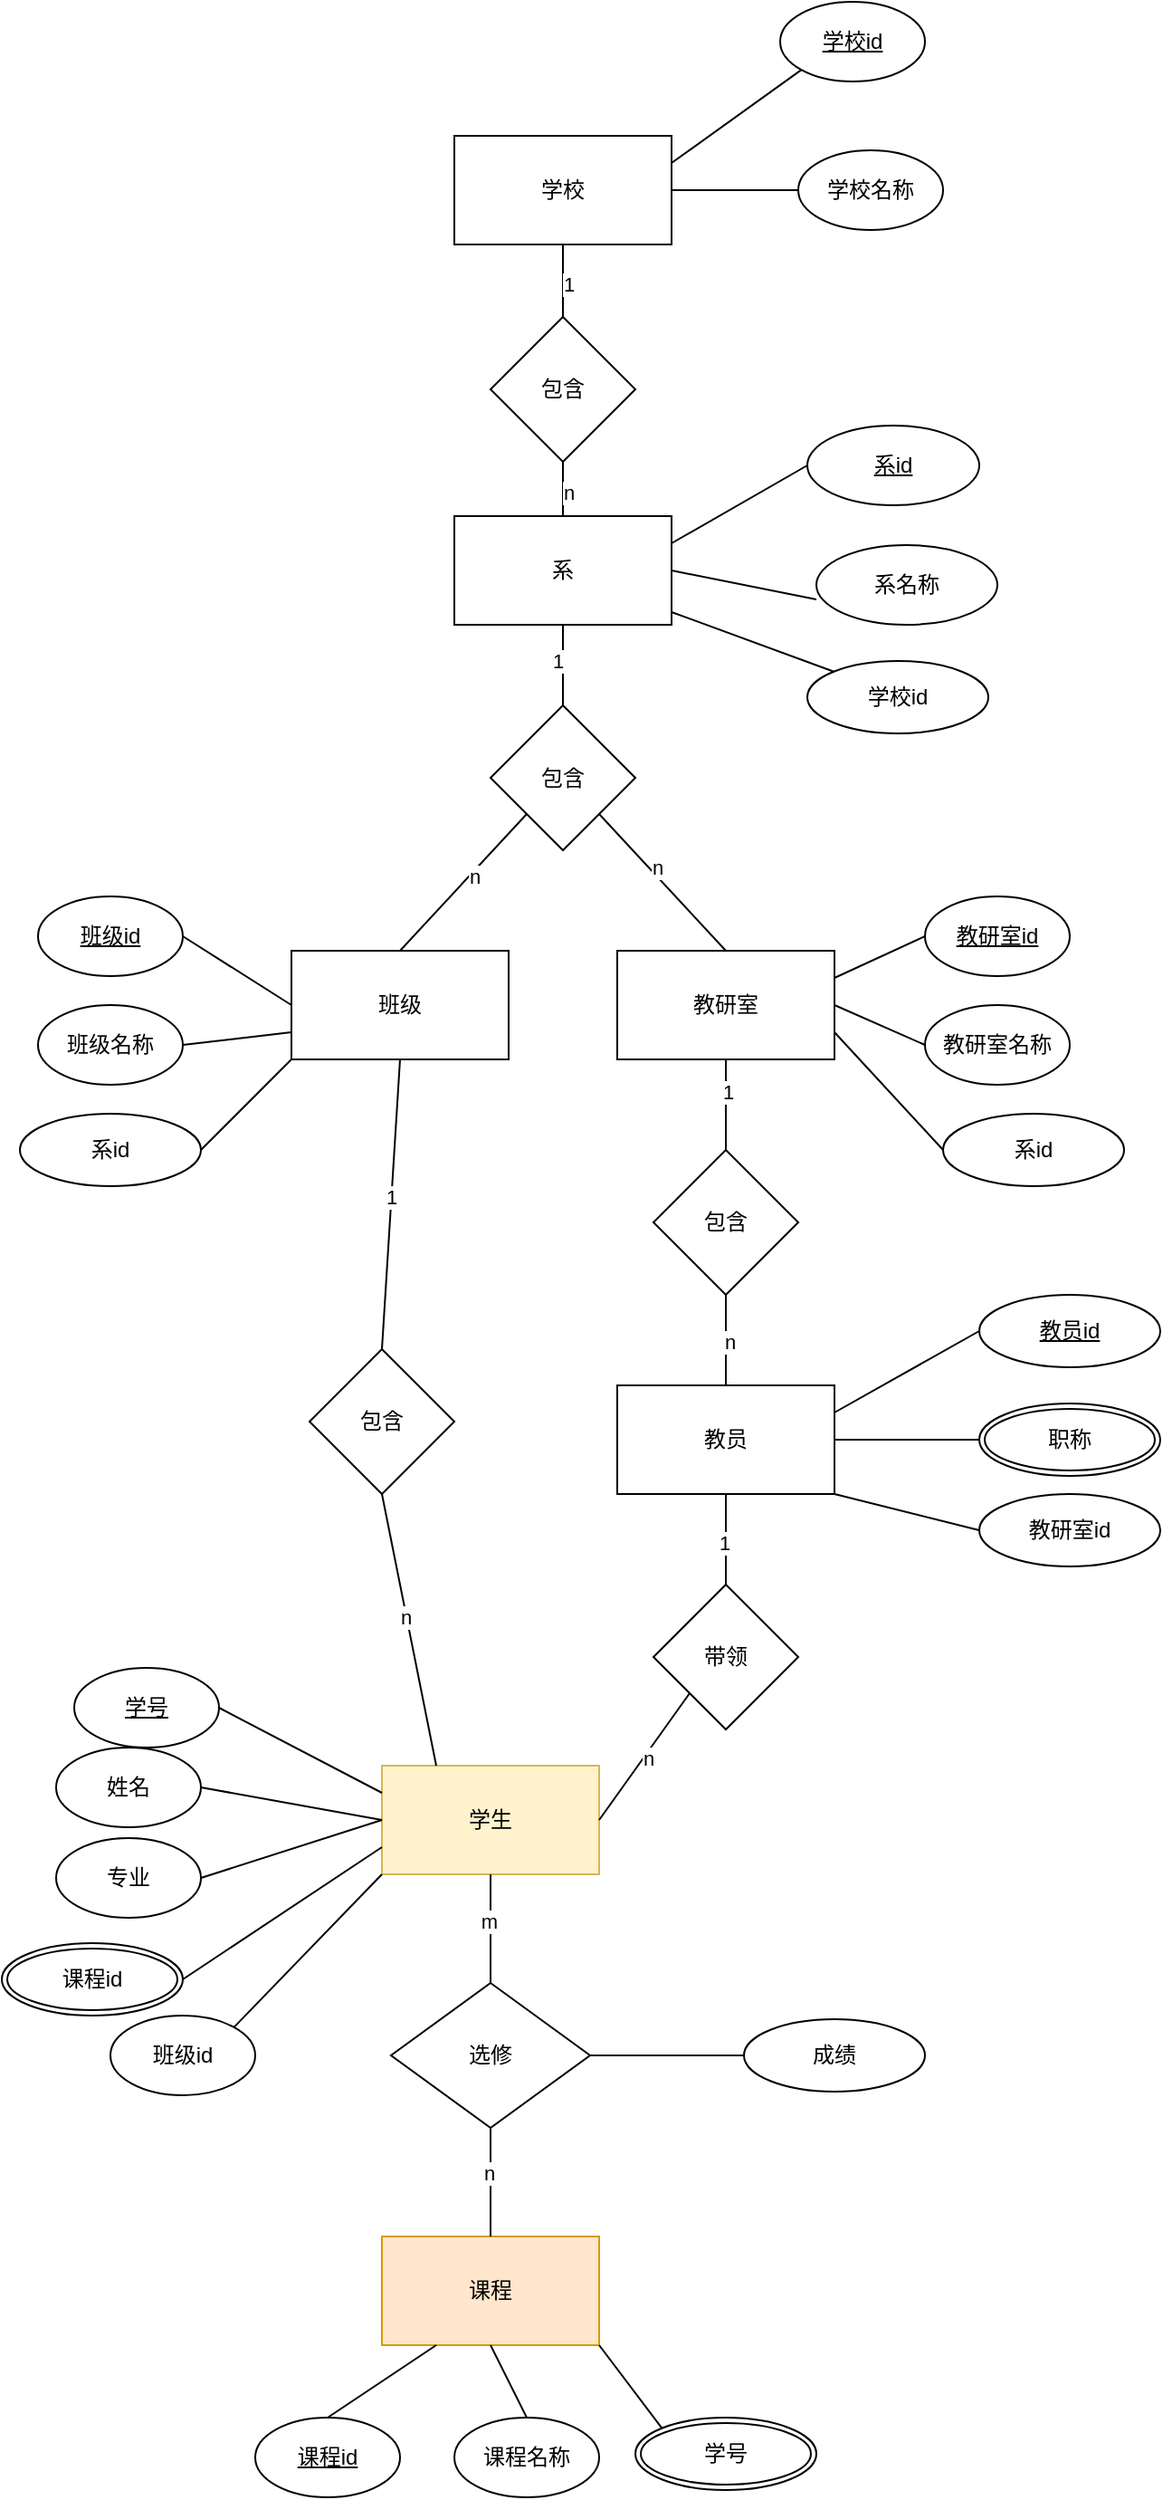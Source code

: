 <mxfile version="24.7.13">
  <diagram name="第 1 页" id="sECeABrqPzlm_Rx-wtIc">
    <mxGraphModel dx="1781" dy="1674" grid="1" gridSize="10" guides="1" tooltips="1" connect="1" arrows="1" fold="1" page="1" pageScale="1" pageWidth="827" pageHeight="1169" math="0" shadow="0">
      <root>
        <mxCell id="0" />
        <mxCell id="1" parent="0" />
        <mxCell id="IMBD8sZkuqatLbq9cF6B-1" value="课程" style="rounded=0;whiteSpace=wrap;html=1;fillColor=#ffe6cc;strokeColor=#d79b00;" vertex="1" parent="1">
          <mxGeometry x="-100" y="650" width="120" height="60" as="geometry" />
        </mxCell>
        <mxCell id="IMBD8sZkuqatLbq9cF6B-2" value="学生" style="rounded=0;whiteSpace=wrap;html=1;fillColor=#fff2cc;strokeColor=#d6b656;" vertex="1" parent="1">
          <mxGeometry x="-100" y="390" width="120" height="60" as="geometry" />
        </mxCell>
        <mxCell id="IMBD8sZkuqatLbq9cF6B-3" value="选修" style="rhombus;whiteSpace=wrap;html=1;" vertex="1" parent="1">
          <mxGeometry x="-95" y="510" width="110" height="80" as="geometry" />
        </mxCell>
        <mxCell id="IMBD8sZkuqatLbq9cF6B-9" value="" style="endArrow=none;html=1;rounded=0;entryX=0;entryY=0.5;entryDx=0;entryDy=0;exitX=1;exitY=0.5;exitDx=0;exitDy=0;" edge="1" parent="1" source="IMBD8sZkuqatLbq9cF6B-3" target="IMBD8sZkuqatLbq9cF6B-126">
          <mxGeometry width="50" height="50" relative="1" as="geometry">
            <mxPoint x="-270" y="320" as="sourcePoint" />
            <mxPoint x="135" y="550" as="targetPoint" />
          </mxGeometry>
        </mxCell>
        <mxCell id="IMBD8sZkuqatLbq9cF6B-10" value="学校" style="rounded=0;whiteSpace=wrap;html=1;" vertex="1" parent="1">
          <mxGeometry x="-60" y="-510" width="120" height="60" as="geometry" />
        </mxCell>
        <mxCell id="IMBD8sZkuqatLbq9cF6B-33" value="班级" style="rounded=0;whiteSpace=wrap;html=1;" vertex="1" parent="1">
          <mxGeometry x="-150" y="-60" width="120" height="60" as="geometry" />
        </mxCell>
        <mxCell id="IMBD8sZkuqatLbq9cF6B-34" value="教研室" style="rounded=0;whiteSpace=wrap;html=1;" vertex="1" parent="1">
          <mxGeometry x="30" y="-60" width="120" height="60" as="geometry" />
        </mxCell>
        <mxCell id="IMBD8sZkuqatLbq9cF6B-35" value="教员" style="rounded=0;whiteSpace=wrap;html=1;" vertex="1" parent="1">
          <mxGeometry x="30" y="180" width="120" height="60" as="geometry" />
        </mxCell>
        <mxCell id="IMBD8sZkuqatLbq9cF6B-36" value="系" style="rounded=0;whiteSpace=wrap;html=1;" vertex="1" parent="1">
          <mxGeometry x="-60" y="-300" width="120" height="60" as="geometry" />
        </mxCell>
        <mxCell id="IMBD8sZkuqatLbq9cF6B-37" value="包含" style="rhombus;whiteSpace=wrap;html=1;" vertex="1" parent="1">
          <mxGeometry x="-40" y="-195.5" width="80" height="80" as="geometry" />
        </mxCell>
        <mxCell id="IMBD8sZkuqatLbq9cF6B-38" value="" style="endArrow=none;html=1;rounded=0;entryX=0.5;entryY=1;entryDx=0;entryDy=0;exitX=0.5;exitY=0;exitDx=0;exitDy=0;" edge="1" parent="1" source="IMBD8sZkuqatLbq9cF6B-37" target="IMBD8sZkuqatLbq9cF6B-36">
          <mxGeometry width="50" height="50" relative="1" as="geometry">
            <mxPoint x="-100" y="-170" as="sourcePoint" />
            <mxPoint y="-220" as="targetPoint" />
          </mxGeometry>
        </mxCell>
        <mxCell id="IMBD8sZkuqatLbq9cF6B-39" value="1" style="edgeLabel;html=1;align=center;verticalAlign=middle;resizable=0;points=[];" vertex="1" connectable="0" parent="IMBD8sZkuqatLbq9cF6B-38">
          <mxGeometry x="0.146" y="3" relative="1" as="geometry">
            <mxPoint y="1" as="offset" />
          </mxGeometry>
        </mxCell>
        <mxCell id="IMBD8sZkuqatLbq9cF6B-40" value="" style="endArrow=none;html=1;rounded=0;entryX=0;entryY=1;entryDx=0;entryDy=0;exitX=0.5;exitY=0;exitDx=0;exitDy=0;" edge="1" parent="1" source="IMBD8sZkuqatLbq9cF6B-33" target="IMBD8sZkuqatLbq9cF6B-37">
          <mxGeometry width="50" height="50" relative="1" as="geometry">
            <mxPoint x="-160" y="-50" as="sourcePoint" />
            <mxPoint x="-110" y="-100" as="targetPoint" />
          </mxGeometry>
        </mxCell>
        <mxCell id="IMBD8sZkuqatLbq9cF6B-41" value="n" style="edgeLabel;html=1;align=center;verticalAlign=middle;resizable=0;points=[];" vertex="1" connectable="0" parent="IMBD8sZkuqatLbq9cF6B-40">
          <mxGeometry x="0.126" y="-2" relative="1" as="geometry">
            <mxPoint as="offset" />
          </mxGeometry>
        </mxCell>
        <mxCell id="IMBD8sZkuqatLbq9cF6B-42" value="" style="endArrow=none;html=1;rounded=0;entryX=1;entryY=1;entryDx=0;entryDy=0;exitX=0.5;exitY=0;exitDx=0;exitDy=0;" edge="1" parent="1" source="IMBD8sZkuqatLbq9cF6B-34" target="IMBD8sZkuqatLbq9cF6B-37">
          <mxGeometry width="50" height="50" relative="1" as="geometry">
            <mxPoint x="80" y="-80" as="sourcePoint" />
            <mxPoint x="130" y="-130" as="targetPoint" />
          </mxGeometry>
        </mxCell>
        <mxCell id="IMBD8sZkuqatLbq9cF6B-43" value="n" style="edgeLabel;html=1;align=center;verticalAlign=middle;resizable=0;points=[];" vertex="1" connectable="0" parent="IMBD8sZkuqatLbq9cF6B-42">
          <mxGeometry x="0.163" y="-4" relative="1" as="geometry">
            <mxPoint as="offset" />
          </mxGeometry>
        </mxCell>
        <mxCell id="IMBD8sZkuqatLbq9cF6B-44" value="包含" style="rhombus;whiteSpace=wrap;html=1;" vertex="1" parent="1">
          <mxGeometry x="50" y="50" width="80" height="80" as="geometry" />
        </mxCell>
        <mxCell id="IMBD8sZkuqatLbq9cF6B-45" value="" style="endArrow=none;html=1;rounded=0;entryX=0.5;entryY=1;entryDx=0;entryDy=0;exitX=0.5;exitY=0;exitDx=0;exitDy=0;" edge="1" parent="1" source="IMBD8sZkuqatLbq9cF6B-44" target="IMBD8sZkuqatLbq9cF6B-34">
          <mxGeometry width="50" height="50" relative="1" as="geometry">
            <mxPoint x="-30" y="80" as="sourcePoint" />
            <mxPoint x="20" y="30" as="targetPoint" />
          </mxGeometry>
        </mxCell>
        <mxCell id="IMBD8sZkuqatLbq9cF6B-46" value="1" style="edgeLabel;html=1;align=center;verticalAlign=middle;resizable=0;points=[];" vertex="1" connectable="0" parent="IMBD8sZkuqatLbq9cF6B-45">
          <mxGeometry x="0.28" y="-1" relative="1" as="geometry">
            <mxPoint as="offset" />
          </mxGeometry>
        </mxCell>
        <mxCell id="IMBD8sZkuqatLbq9cF6B-47" value="" style="endArrow=none;html=1;rounded=0;entryX=0.5;entryY=1;entryDx=0;entryDy=0;exitX=0.5;exitY=0;exitDx=0;exitDy=0;" edge="1" parent="1" source="IMBD8sZkuqatLbq9cF6B-35" target="IMBD8sZkuqatLbq9cF6B-44">
          <mxGeometry width="50" height="50" relative="1" as="geometry">
            <mxPoint x="-160" y="240" as="sourcePoint" />
            <mxPoint x="-110" y="190" as="targetPoint" />
          </mxGeometry>
        </mxCell>
        <mxCell id="IMBD8sZkuqatLbq9cF6B-48" value="n" style="edgeLabel;html=1;align=center;verticalAlign=middle;resizable=0;points=[];" vertex="1" connectable="0" parent="IMBD8sZkuqatLbq9cF6B-47">
          <mxGeometry x="-0.04" y="-2" relative="1" as="geometry">
            <mxPoint as="offset" />
          </mxGeometry>
        </mxCell>
        <mxCell id="IMBD8sZkuqatLbq9cF6B-49" value="带领" style="rhombus;whiteSpace=wrap;html=1;" vertex="1" parent="1">
          <mxGeometry x="50" y="290" width="80" height="80" as="geometry" />
        </mxCell>
        <mxCell id="IMBD8sZkuqatLbq9cF6B-50" value="" style="endArrow=none;html=1;rounded=0;entryX=0.5;entryY=1;entryDx=0;entryDy=0;exitX=0.5;exitY=0;exitDx=0;exitDy=0;" edge="1" parent="1" source="IMBD8sZkuqatLbq9cF6B-49" target="IMBD8sZkuqatLbq9cF6B-35">
          <mxGeometry width="50" height="50" relative="1" as="geometry">
            <mxPoint x="30" y="290" as="sourcePoint" />
            <mxPoint x="80" y="240" as="targetPoint" />
          </mxGeometry>
        </mxCell>
        <mxCell id="IMBD8sZkuqatLbq9cF6B-51" value="1" style="edgeLabel;html=1;align=center;verticalAlign=middle;resizable=0;points=[];" vertex="1" connectable="0" parent="IMBD8sZkuqatLbq9cF6B-50">
          <mxGeometry x="-0.08" y="1" relative="1" as="geometry">
            <mxPoint as="offset" />
          </mxGeometry>
        </mxCell>
        <mxCell id="IMBD8sZkuqatLbq9cF6B-53" value="" style="endArrow=none;html=1;rounded=0;entryX=0;entryY=1;entryDx=0;entryDy=0;exitX=1;exitY=0.5;exitDx=0;exitDy=0;" edge="1" parent="1" source="IMBD8sZkuqatLbq9cF6B-2" target="IMBD8sZkuqatLbq9cF6B-49">
          <mxGeometry width="50" height="50" relative="1" as="geometry">
            <mxPoint x="20" y="530" as="sourcePoint" />
            <mxPoint x="70" y="480" as="targetPoint" />
          </mxGeometry>
        </mxCell>
        <mxCell id="IMBD8sZkuqatLbq9cF6B-54" value="n" style="edgeLabel;html=1;align=center;verticalAlign=middle;resizable=0;points=[];" vertex="1" connectable="0" parent="IMBD8sZkuqatLbq9cF6B-53">
          <mxGeometry x="0.027" y="-2" relative="1" as="geometry">
            <mxPoint as="offset" />
          </mxGeometry>
        </mxCell>
        <mxCell id="IMBD8sZkuqatLbq9cF6B-55" value="" style="endArrow=none;html=1;rounded=0;entryX=0.5;entryY=1;entryDx=0;entryDy=0;exitX=0.5;exitY=0;exitDx=0;exitDy=0;" edge="1" parent="1" source="IMBD8sZkuqatLbq9cF6B-3" target="IMBD8sZkuqatLbq9cF6B-2">
          <mxGeometry width="50" height="50" relative="1" as="geometry">
            <mxPoint x="-170" y="560" as="sourcePoint" />
            <mxPoint x="-120" y="510" as="targetPoint" />
          </mxGeometry>
        </mxCell>
        <mxCell id="IMBD8sZkuqatLbq9cF6B-57" value="m" style="edgeLabel;html=1;align=center;verticalAlign=middle;resizable=0;points=[];" vertex="1" connectable="0" parent="IMBD8sZkuqatLbq9cF6B-55">
          <mxGeometry x="0.133" y="1" relative="1" as="geometry">
            <mxPoint as="offset" />
          </mxGeometry>
        </mxCell>
        <mxCell id="IMBD8sZkuqatLbq9cF6B-56" value="" style="endArrow=none;html=1;rounded=0;entryX=0.5;entryY=1;entryDx=0;entryDy=0;exitX=0.5;exitY=0;exitDx=0;exitDy=0;" edge="1" parent="1" source="IMBD8sZkuqatLbq9cF6B-1" target="IMBD8sZkuqatLbq9cF6B-3">
          <mxGeometry width="50" height="50" relative="1" as="geometry">
            <mxPoint x="-190" y="630" as="sourcePoint" />
            <mxPoint x="-140" y="580" as="targetPoint" />
          </mxGeometry>
        </mxCell>
        <mxCell id="IMBD8sZkuqatLbq9cF6B-58" value="n" style="edgeLabel;html=1;align=center;verticalAlign=middle;resizable=0;points=[];" vertex="1" connectable="0" parent="IMBD8sZkuqatLbq9cF6B-56">
          <mxGeometry x="0.167" y="1" relative="1" as="geometry">
            <mxPoint as="offset" />
          </mxGeometry>
        </mxCell>
        <mxCell id="IMBD8sZkuqatLbq9cF6B-59" value="包含" style="rhombus;whiteSpace=wrap;html=1;" vertex="1" parent="1">
          <mxGeometry x="-140" y="160" width="80" height="80" as="geometry" />
        </mxCell>
        <mxCell id="IMBD8sZkuqatLbq9cF6B-60" value="" style="endArrow=none;html=1;rounded=0;entryX=0.5;entryY=1;entryDx=0;entryDy=0;exitX=0.5;exitY=0;exitDx=0;exitDy=0;" edge="1" parent="1" source="IMBD8sZkuqatLbq9cF6B-59" target="IMBD8sZkuqatLbq9cF6B-33">
          <mxGeometry width="50" height="50" relative="1" as="geometry">
            <mxPoint x="-200" y="120" as="sourcePoint" />
            <mxPoint x="-150" y="70" as="targetPoint" />
          </mxGeometry>
        </mxCell>
        <mxCell id="IMBD8sZkuqatLbq9cF6B-62" value="1" style="edgeLabel;html=1;align=center;verticalAlign=middle;resizable=0;points=[];" vertex="1" connectable="0" parent="IMBD8sZkuqatLbq9cF6B-60">
          <mxGeometry x="0.05" relative="1" as="geometry">
            <mxPoint as="offset" />
          </mxGeometry>
        </mxCell>
        <mxCell id="IMBD8sZkuqatLbq9cF6B-61" value="" style="endArrow=none;html=1;rounded=0;entryX=0.5;entryY=1;entryDx=0;entryDy=0;exitX=0.25;exitY=0;exitDx=0;exitDy=0;" edge="1" parent="1" source="IMBD8sZkuqatLbq9cF6B-2" target="IMBD8sZkuqatLbq9cF6B-59">
          <mxGeometry width="50" height="50" relative="1" as="geometry">
            <mxPoint x="-250" y="350" as="sourcePoint" />
            <mxPoint x="-200" y="300" as="targetPoint" />
          </mxGeometry>
        </mxCell>
        <mxCell id="IMBD8sZkuqatLbq9cF6B-63" value="n" style="edgeLabel;html=1;align=center;verticalAlign=middle;resizable=0;points=[];" vertex="1" connectable="0" parent="IMBD8sZkuqatLbq9cF6B-61">
          <mxGeometry x="0.095" y="1" relative="1" as="geometry">
            <mxPoint as="offset" />
          </mxGeometry>
        </mxCell>
        <mxCell id="IMBD8sZkuqatLbq9cF6B-64" value="包含" style="rhombus;whiteSpace=wrap;html=1;" vertex="1" parent="1">
          <mxGeometry x="-40" y="-410" width="80" height="80" as="geometry" />
        </mxCell>
        <mxCell id="IMBD8sZkuqatLbq9cF6B-65" value="" style="endArrow=none;html=1;rounded=0;entryX=0.5;entryY=1;entryDx=0;entryDy=0;exitX=0.5;exitY=0;exitDx=0;exitDy=0;" edge="1" parent="1" source="IMBD8sZkuqatLbq9cF6B-64" target="IMBD8sZkuqatLbq9cF6B-10">
          <mxGeometry width="50" height="50" relative="1" as="geometry">
            <mxPoint x="-130" y="-370" as="sourcePoint" />
            <mxPoint x="-80" y="-420" as="targetPoint" />
          </mxGeometry>
        </mxCell>
        <mxCell id="IMBD8sZkuqatLbq9cF6B-66" value="1" style="edgeLabel;html=1;align=center;verticalAlign=middle;resizable=0;points=[];" vertex="1" connectable="0" parent="IMBD8sZkuqatLbq9cF6B-65">
          <mxGeometry x="-0.1" y="-3" relative="1" as="geometry">
            <mxPoint as="offset" />
          </mxGeometry>
        </mxCell>
        <mxCell id="IMBD8sZkuqatLbq9cF6B-67" value="" style="endArrow=none;html=1;rounded=0;entryX=0.5;entryY=1;entryDx=0;entryDy=0;exitX=0.5;exitY=0;exitDx=0;exitDy=0;" edge="1" parent="1" source="IMBD8sZkuqatLbq9cF6B-36" target="IMBD8sZkuqatLbq9cF6B-64">
          <mxGeometry width="50" height="50" relative="1" as="geometry">
            <mxPoint x="-120" y="-290" as="sourcePoint" />
            <mxPoint x="-70" y="-340" as="targetPoint" />
          </mxGeometry>
        </mxCell>
        <mxCell id="IMBD8sZkuqatLbq9cF6B-68" value="n" style="edgeLabel;html=1;align=center;verticalAlign=middle;resizable=0;points=[];" vertex="1" connectable="0" parent="IMBD8sZkuqatLbq9cF6B-67">
          <mxGeometry x="-0.133" y="-3" relative="1" as="geometry">
            <mxPoint as="offset" />
          </mxGeometry>
        </mxCell>
        <mxCell id="IMBD8sZkuqatLbq9cF6B-69" value="&lt;u&gt;学校id&lt;/u&gt;" style="ellipse;whiteSpace=wrap;html=1;" vertex="1" parent="1">
          <mxGeometry x="120" y="-584" width="80" height="44" as="geometry" />
        </mxCell>
        <mxCell id="IMBD8sZkuqatLbq9cF6B-70" value="" style="endArrow=none;html=1;rounded=0;entryX=0;entryY=1;entryDx=0;entryDy=0;exitX=1;exitY=0.25;exitDx=0;exitDy=0;" edge="1" parent="1" source="IMBD8sZkuqatLbq9cF6B-10" target="IMBD8sZkuqatLbq9cF6B-69">
          <mxGeometry width="50" height="50" relative="1" as="geometry">
            <mxPoint x="150" y="-430" as="sourcePoint" />
            <mxPoint x="200" y="-480" as="targetPoint" />
          </mxGeometry>
        </mxCell>
        <mxCell id="IMBD8sZkuqatLbq9cF6B-74" value="学校名称" style="ellipse;whiteSpace=wrap;html=1;" vertex="1" parent="1">
          <mxGeometry x="130" y="-502" width="80" height="44" as="geometry" />
        </mxCell>
        <mxCell id="IMBD8sZkuqatLbq9cF6B-75" value="" style="endArrow=none;html=1;rounded=0;entryX=0;entryY=0.5;entryDx=0;entryDy=0;exitX=1;exitY=0.5;exitDx=0;exitDy=0;" edge="1" parent="1" source="IMBD8sZkuqatLbq9cF6B-10" target="IMBD8sZkuqatLbq9cF6B-74">
          <mxGeometry width="50" height="50" relative="1" as="geometry">
            <mxPoint x="70" y="-485" as="sourcePoint" />
            <mxPoint x="142" y="-536" as="targetPoint" />
          </mxGeometry>
        </mxCell>
        <mxCell id="IMBD8sZkuqatLbq9cF6B-76" value="&lt;u&gt;系id&lt;/u&gt;" style="ellipse;whiteSpace=wrap;html=1;" vertex="1" parent="1">
          <mxGeometry x="135" y="-350" width="95" height="44" as="geometry" />
        </mxCell>
        <mxCell id="IMBD8sZkuqatLbq9cF6B-77" value="" style="endArrow=none;html=1;rounded=0;entryX=0;entryY=0.5;entryDx=0;entryDy=0;exitX=1;exitY=0.25;exitDx=0;exitDy=0;" edge="1" parent="1" source="IMBD8sZkuqatLbq9cF6B-36" target="IMBD8sZkuqatLbq9cF6B-76">
          <mxGeometry width="50" height="50" relative="1" as="geometry">
            <mxPoint x="90" y="-260" as="sourcePoint" />
            <mxPoint x="140" y="-310" as="targetPoint" />
          </mxGeometry>
        </mxCell>
        <mxCell id="IMBD8sZkuqatLbq9cF6B-79" value="系名称" style="ellipse;whiteSpace=wrap;html=1;" vertex="1" parent="1">
          <mxGeometry x="140" y="-284" width="100" height="44" as="geometry" />
        </mxCell>
        <mxCell id="IMBD8sZkuqatLbq9cF6B-80" value="" style="endArrow=none;html=1;rounded=0;entryX=0;entryY=0.682;entryDx=0;entryDy=0;entryPerimeter=0;exitX=1;exitY=0.5;exitDx=0;exitDy=0;" edge="1" parent="1" source="IMBD8sZkuqatLbq9cF6B-36" target="IMBD8sZkuqatLbq9cF6B-79">
          <mxGeometry width="50" height="50" relative="1" as="geometry">
            <mxPoint x="90" y="-170" as="sourcePoint" />
            <mxPoint x="140" y="-220" as="targetPoint" />
          </mxGeometry>
        </mxCell>
        <mxCell id="IMBD8sZkuqatLbq9cF6B-81" value="&lt;u&gt;教研室id&lt;/u&gt;" style="ellipse;whiteSpace=wrap;html=1;" vertex="1" parent="1">
          <mxGeometry x="200" y="-90" width="80" height="44" as="geometry" />
        </mxCell>
        <mxCell id="IMBD8sZkuqatLbq9cF6B-82" value="教研室名称" style="ellipse;whiteSpace=wrap;html=1;" vertex="1" parent="1">
          <mxGeometry x="200" y="-30" width="80" height="44" as="geometry" />
        </mxCell>
        <mxCell id="IMBD8sZkuqatLbq9cF6B-83" value="" style="endArrow=none;html=1;rounded=0;entryX=0;entryY=0.5;entryDx=0;entryDy=0;exitX=1;exitY=0.25;exitDx=0;exitDy=0;" edge="1" parent="1" source="IMBD8sZkuqatLbq9cF6B-34" target="IMBD8sZkuqatLbq9cF6B-81">
          <mxGeometry width="50" height="50" relative="1" as="geometry">
            <mxPoint x="150" y="-70" as="sourcePoint" />
            <mxPoint x="200" y="-120" as="targetPoint" />
          </mxGeometry>
        </mxCell>
        <mxCell id="IMBD8sZkuqatLbq9cF6B-84" value="" style="endArrow=none;html=1;rounded=0;entryX=0;entryY=0.5;entryDx=0;entryDy=0;exitX=1;exitY=0.5;exitDx=0;exitDy=0;" edge="1" parent="1" source="IMBD8sZkuqatLbq9cF6B-34" target="IMBD8sZkuqatLbq9cF6B-82">
          <mxGeometry width="50" height="50" relative="1" as="geometry">
            <mxPoint x="120" y="70" as="sourcePoint" />
            <mxPoint x="170" y="20" as="targetPoint" />
          </mxGeometry>
        </mxCell>
        <mxCell id="IMBD8sZkuqatLbq9cF6B-85" value="班级名称" style="ellipse;whiteSpace=wrap;html=1;" vertex="1" parent="1">
          <mxGeometry x="-290" y="-30" width="80" height="44" as="geometry" />
        </mxCell>
        <mxCell id="IMBD8sZkuqatLbq9cF6B-86" value="" style="endArrow=none;html=1;rounded=0;entryX=0;entryY=0.75;entryDx=0;entryDy=0;exitX=1;exitY=0.5;exitDx=0;exitDy=0;" edge="1" parent="1" source="IMBD8sZkuqatLbq9cF6B-85" target="IMBD8sZkuqatLbq9cF6B-33">
          <mxGeometry width="50" height="50" relative="1" as="geometry">
            <mxPoint x="-190" y="100" as="sourcePoint" />
            <mxPoint x="-140" y="50" as="targetPoint" />
          </mxGeometry>
        </mxCell>
        <mxCell id="IMBD8sZkuqatLbq9cF6B-87" value="&lt;u&gt;班级id&lt;/u&gt;" style="ellipse;whiteSpace=wrap;html=1;" vertex="1" parent="1">
          <mxGeometry x="-290" y="-90" width="80" height="44" as="geometry" />
        </mxCell>
        <mxCell id="IMBD8sZkuqatLbq9cF6B-88" value="" style="endArrow=none;html=1;rounded=0;entryX=0;entryY=0.5;entryDx=0;entryDy=0;exitX=1;exitY=0.5;exitDx=0;exitDy=0;" edge="1" parent="1" source="IMBD8sZkuqatLbq9cF6B-87" target="IMBD8sZkuqatLbq9cF6B-33">
          <mxGeometry width="50" height="50" relative="1" as="geometry">
            <mxPoint x="-290" y="-90" as="sourcePoint" />
            <mxPoint x="-240" y="-140" as="targetPoint" />
          </mxGeometry>
        </mxCell>
        <mxCell id="IMBD8sZkuqatLbq9cF6B-89" value="姓名" style="ellipse;whiteSpace=wrap;html=1;" vertex="1" parent="1">
          <mxGeometry x="-280" y="380" width="80" height="44" as="geometry" />
        </mxCell>
        <mxCell id="IMBD8sZkuqatLbq9cF6B-90" value="&lt;u&gt;学号&lt;/u&gt;" style="ellipse;whiteSpace=wrap;html=1;" vertex="1" parent="1">
          <mxGeometry x="-270" y="336" width="80" height="44" as="geometry" />
        </mxCell>
        <mxCell id="IMBD8sZkuqatLbq9cF6B-91" value="专业" style="ellipse;whiteSpace=wrap;html=1;" vertex="1" parent="1">
          <mxGeometry x="-280" y="430" width="80" height="44" as="geometry" />
        </mxCell>
        <mxCell id="IMBD8sZkuqatLbq9cF6B-94" value="班级id" style="ellipse;whiteSpace=wrap;html=1;" vertex="1" parent="1">
          <mxGeometry x="-250" y="528" width="80" height="44" as="geometry" />
        </mxCell>
        <mxCell id="IMBD8sZkuqatLbq9cF6B-95" value="" style="endArrow=none;html=1;rounded=0;entryX=0;entryY=0.25;entryDx=0;entryDy=0;exitX=1;exitY=0.5;exitDx=0;exitDy=0;" edge="1" parent="1" source="IMBD8sZkuqatLbq9cF6B-90" target="IMBD8sZkuqatLbq9cF6B-2">
          <mxGeometry width="50" height="50" relative="1" as="geometry">
            <mxPoint x="-340" y="540" as="sourcePoint" />
            <mxPoint x="-290" y="490" as="targetPoint" />
          </mxGeometry>
        </mxCell>
        <mxCell id="IMBD8sZkuqatLbq9cF6B-96" value="" style="endArrow=none;html=1;rounded=0;entryX=0;entryY=0.5;entryDx=0;entryDy=0;exitX=1;exitY=0.5;exitDx=0;exitDy=0;" edge="1" parent="1" source="IMBD8sZkuqatLbq9cF6B-89" target="IMBD8sZkuqatLbq9cF6B-2">
          <mxGeometry width="50" height="50" relative="1" as="geometry">
            <mxPoint x="-330" y="640" as="sourcePoint" />
            <mxPoint x="-280" y="590" as="targetPoint" />
          </mxGeometry>
        </mxCell>
        <mxCell id="IMBD8sZkuqatLbq9cF6B-97" value="" style="endArrow=none;html=1;rounded=0;entryX=0;entryY=0.5;entryDx=0;entryDy=0;exitX=1;exitY=0.5;exitDx=0;exitDy=0;" edge="1" parent="1" source="IMBD8sZkuqatLbq9cF6B-91" target="IMBD8sZkuqatLbq9cF6B-2">
          <mxGeometry width="50" height="50" relative="1" as="geometry">
            <mxPoint x="-330" y="630" as="sourcePoint" />
            <mxPoint x="-280" y="580" as="targetPoint" />
          </mxGeometry>
        </mxCell>
        <mxCell id="IMBD8sZkuqatLbq9cF6B-98" value="" style="endArrow=none;html=1;rounded=0;entryX=0;entryY=0.75;entryDx=0;entryDy=0;exitX=1;exitY=0.5;exitDx=0;exitDy=0;" edge="1" parent="1" source="IMBD8sZkuqatLbq9cF6B-125" target="IMBD8sZkuqatLbq9cF6B-2">
          <mxGeometry width="50" height="50" relative="1" as="geometry">
            <mxPoint x="-201.716" y="486.444" as="sourcePoint" />
            <mxPoint x="-160" y="510" as="targetPoint" />
          </mxGeometry>
        </mxCell>
        <mxCell id="IMBD8sZkuqatLbq9cF6B-99" value="" style="endArrow=none;html=1;rounded=0;entryX=0;entryY=1;entryDx=0;entryDy=0;exitX=1;exitY=0;exitDx=0;exitDy=0;" edge="1" parent="1" source="IMBD8sZkuqatLbq9cF6B-94" target="IMBD8sZkuqatLbq9cF6B-2">
          <mxGeometry width="50" height="50" relative="1" as="geometry">
            <mxPoint x="-250" y="580" as="sourcePoint" />
            <mxPoint x="-200" y="530" as="targetPoint" />
          </mxGeometry>
        </mxCell>
        <mxCell id="IMBD8sZkuqatLbq9cF6B-100" value="&lt;u&gt;课程id&lt;/u&gt;" style="ellipse;whiteSpace=wrap;html=1;" vertex="1" parent="1">
          <mxGeometry x="-170" y="750" width="80" height="44" as="geometry" />
        </mxCell>
        <mxCell id="IMBD8sZkuqatLbq9cF6B-101" value="课程名称" style="ellipse;whiteSpace=wrap;html=1;" vertex="1" parent="1">
          <mxGeometry x="-60" y="750" width="80" height="44" as="geometry" />
        </mxCell>
        <mxCell id="IMBD8sZkuqatLbq9cF6B-102" value="" style="endArrow=none;html=1;rounded=0;entryX=0.25;entryY=1;entryDx=0;entryDy=0;exitX=0.5;exitY=0;exitDx=0;exitDy=0;" edge="1" parent="1" source="IMBD8sZkuqatLbq9cF6B-100" target="IMBD8sZkuqatLbq9cF6B-1">
          <mxGeometry width="50" height="50" relative="1" as="geometry">
            <mxPoint x="-300" y="740" as="sourcePoint" />
            <mxPoint x="-250" y="690" as="targetPoint" />
          </mxGeometry>
        </mxCell>
        <mxCell id="IMBD8sZkuqatLbq9cF6B-103" value="" style="endArrow=none;html=1;rounded=0;entryX=0.5;entryY=1;entryDx=0;entryDy=0;exitX=0.5;exitY=0;exitDx=0;exitDy=0;" edge="1" parent="1" source="IMBD8sZkuqatLbq9cF6B-101" target="IMBD8sZkuqatLbq9cF6B-1">
          <mxGeometry width="50" height="50" relative="1" as="geometry">
            <mxPoint x="20" y="740" as="sourcePoint" />
            <mxPoint x="70" y="690" as="targetPoint" />
          </mxGeometry>
        </mxCell>
        <mxCell id="IMBD8sZkuqatLbq9cF6B-105" value="职称" style="ellipse;shape=doubleEllipse;margin=3;whiteSpace=wrap;html=1;align=center;" vertex="1" parent="1">
          <mxGeometry x="230" y="190" width="100" height="40" as="geometry" />
        </mxCell>
        <mxCell id="IMBD8sZkuqatLbq9cF6B-106" value="" style="endArrow=none;html=1;rounded=0;exitX=1;exitY=0.5;exitDx=0;exitDy=0;entryX=0;entryY=0.5;entryDx=0;entryDy=0;" edge="1" parent="1" source="IMBD8sZkuqatLbq9cF6B-35" target="IMBD8sZkuqatLbq9cF6B-105">
          <mxGeometry relative="1" as="geometry">
            <mxPoint x="110" y="110" as="sourcePoint" />
            <mxPoint x="270" y="110" as="targetPoint" />
          </mxGeometry>
        </mxCell>
        <mxCell id="IMBD8sZkuqatLbq9cF6B-107" value="教员id" style="ellipse;whiteSpace=wrap;html=1;align=center;fontStyle=4;" vertex="1" parent="1">
          <mxGeometry x="230" y="130" width="100" height="40" as="geometry" />
        </mxCell>
        <mxCell id="IMBD8sZkuqatLbq9cF6B-108" value="" style="endArrow=none;html=1;rounded=0;exitX=1;exitY=0.25;exitDx=0;exitDy=0;entryX=0;entryY=0.5;entryDx=0;entryDy=0;" edge="1" parent="1" source="IMBD8sZkuqatLbq9cF6B-35" target="IMBD8sZkuqatLbq9cF6B-107">
          <mxGeometry relative="1" as="geometry">
            <mxPoint x="140" y="280" as="sourcePoint" />
            <mxPoint x="300" y="280" as="targetPoint" />
          </mxGeometry>
        </mxCell>
        <mxCell id="IMBD8sZkuqatLbq9cF6B-112" value="学校id" style="ellipse;whiteSpace=wrap;html=1;align=center;" vertex="1" parent="1">
          <mxGeometry x="135" y="-220" width="100" height="40" as="geometry" />
        </mxCell>
        <mxCell id="IMBD8sZkuqatLbq9cF6B-113" value="" style="endArrow=none;html=1;rounded=0;exitX=1;exitY=0.883;exitDx=0;exitDy=0;exitPerimeter=0;entryX=0;entryY=0;entryDx=0;entryDy=0;" edge="1" parent="1" source="IMBD8sZkuqatLbq9cF6B-36" target="IMBD8sZkuqatLbq9cF6B-112">
          <mxGeometry relative="1" as="geometry">
            <mxPoint y="-190" as="sourcePoint" />
            <mxPoint x="140" y="-200" as="targetPoint" />
          </mxGeometry>
        </mxCell>
        <mxCell id="IMBD8sZkuqatLbq9cF6B-115" value="系id" style="ellipse;whiteSpace=wrap;html=1;align=center;" vertex="1" parent="1">
          <mxGeometry x="210" y="30" width="100" height="40" as="geometry" />
        </mxCell>
        <mxCell id="IMBD8sZkuqatLbq9cF6B-116" value="" style="endArrow=none;html=1;rounded=0;exitX=1;exitY=0.75;exitDx=0;exitDy=0;entryX=0;entryY=0.5;entryDx=0;entryDy=0;" edge="1" parent="1" source="IMBD8sZkuqatLbq9cF6B-34" target="IMBD8sZkuqatLbq9cF6B-115">
          <mxGeometry relative="1" as="geometry">
            <mxPoint x="70" y="-150" as="sourcePoint" />
            <mxPoint x="230" y="-150" as="targetPoint" />
          </mxGeometry>
        </mxCell>
        <mxCell id="IMBD8sZkuqatLbq9cF6B-117" value="系id" style="ellipse;whiteSpace=wrap;html=1;align=center;" vertex="1" parent="1">
          <mxGeometry x="-300" y="30" width="100" height="40" as="geometry" />
        </mxCell>
        <mxCell id="IMBD8sZkuqatLbq9cF6B-118" value="" style="endArrow=none;html=1;rounded=0;entryX=0;entryY=1;entryDx=0;entryDy=0;exitX=1;exitY=0.5;exitDx=0;exitDy=0;" edge="1" parent="1" source="IMBD8sZkuqatLbq9cF6B-117" target="IMBD8sZkuqatLbq9cF6B-33">
          <mxGeometry relative="1" as="geometry">
            <mxPoint x="-360" y="-100" as="sourcePoint" />
            <mxPoint x="-200" y="-100" as="targetPoint" />
          </mxGeometry>
        </mxCell>
        <mxCell id="IMBD8sZkuqatLbq9cF6B-119" value="教研室id" style="ellipse;whiteSpace=wrap;html=1;align=center;" vertex="1" parent="1">
          <mxGeometry x="230" y="240" width="100" height="40" as="geometry" />
        </mxCell>
        <mxCell id="IMBD8sZkuqatLbq9cF6B-120" value="" style="endArrow=none;html=1;rounded=0;entryX=0;entryY=0.5;entryDx=0;entryDy=0;exitX=1;exitY=1;exitDx=0;exitDy=0;" edge="1" parent="1" source="IMBD8sZkuqatLbq9cF6B-35" target="IMBD8sZkuqatLbq9cF6B-119">
          <mxGeometry relative="1" as="geometry">
            <mxPoint x="-150" y="260" as="sourcePoint" />
            <mxPoint x="10" y="260" as="targetPoint" />
          </mxGeometry>
        </mxCell>
        <mxCell id="IMBD8sZkuqatLbq9cF6B-122" value="学号" style="ellipse;shape=doubleEllipse;margin=3;whiteSpace=wrap;html=1;align=center;" vertex="1" parent="1">
          <mxGeometry x="40" y="750" width="100" height="40" as="geometry" />
        </mxCell>
        <mxCell id="IMBD8sZkuqatLbq9cF6B-123" value="" style="endArrow=none;html=1;rounded=0;entryX=0;entryY=0;entryDx=0;entryDy=0;exitX=1;exitY=1;exitDx=0;exitDy=0;" edge="1" parent="1" source="IMBD8sZkuqatLbq9cF6B-1" target="IMBD8sZkuqatLbq9cF6B-122">
          <mxGeometry relative="1" as="geometry">
            <mxPoint x="-260" y="710" as="sourcePoint" />
            <mxPoint x="-100" y="710" as="targetPoint" />
          </mxGeometry>
        </mxCell>
        <mxCell id="IMBD8sZkuqatLbq9cF6B-125" value="课程id" style="ellipse;shape=doubleEllipse;margin=3;whiteSpace=wrap;html=1;align=center;" vertex="1" parent="1">
          <mxGeometry x="-310" y="488" width="100" height="40" as="geometry" />
        </mxCell>
        <mxCell id="IMBD8sZkuqatLbq9cF6B-126" value="成绩" style="ellipse;whiteSpace=wrap;html=1;align=center;" vertex="1" parent="1">
          <mxGeometry x="100" y="530" width="100" height="40" as="geometry" />
        </mxCell>
      </root>
    </mxGraphModel>
  </diagram>
</mxfile>
